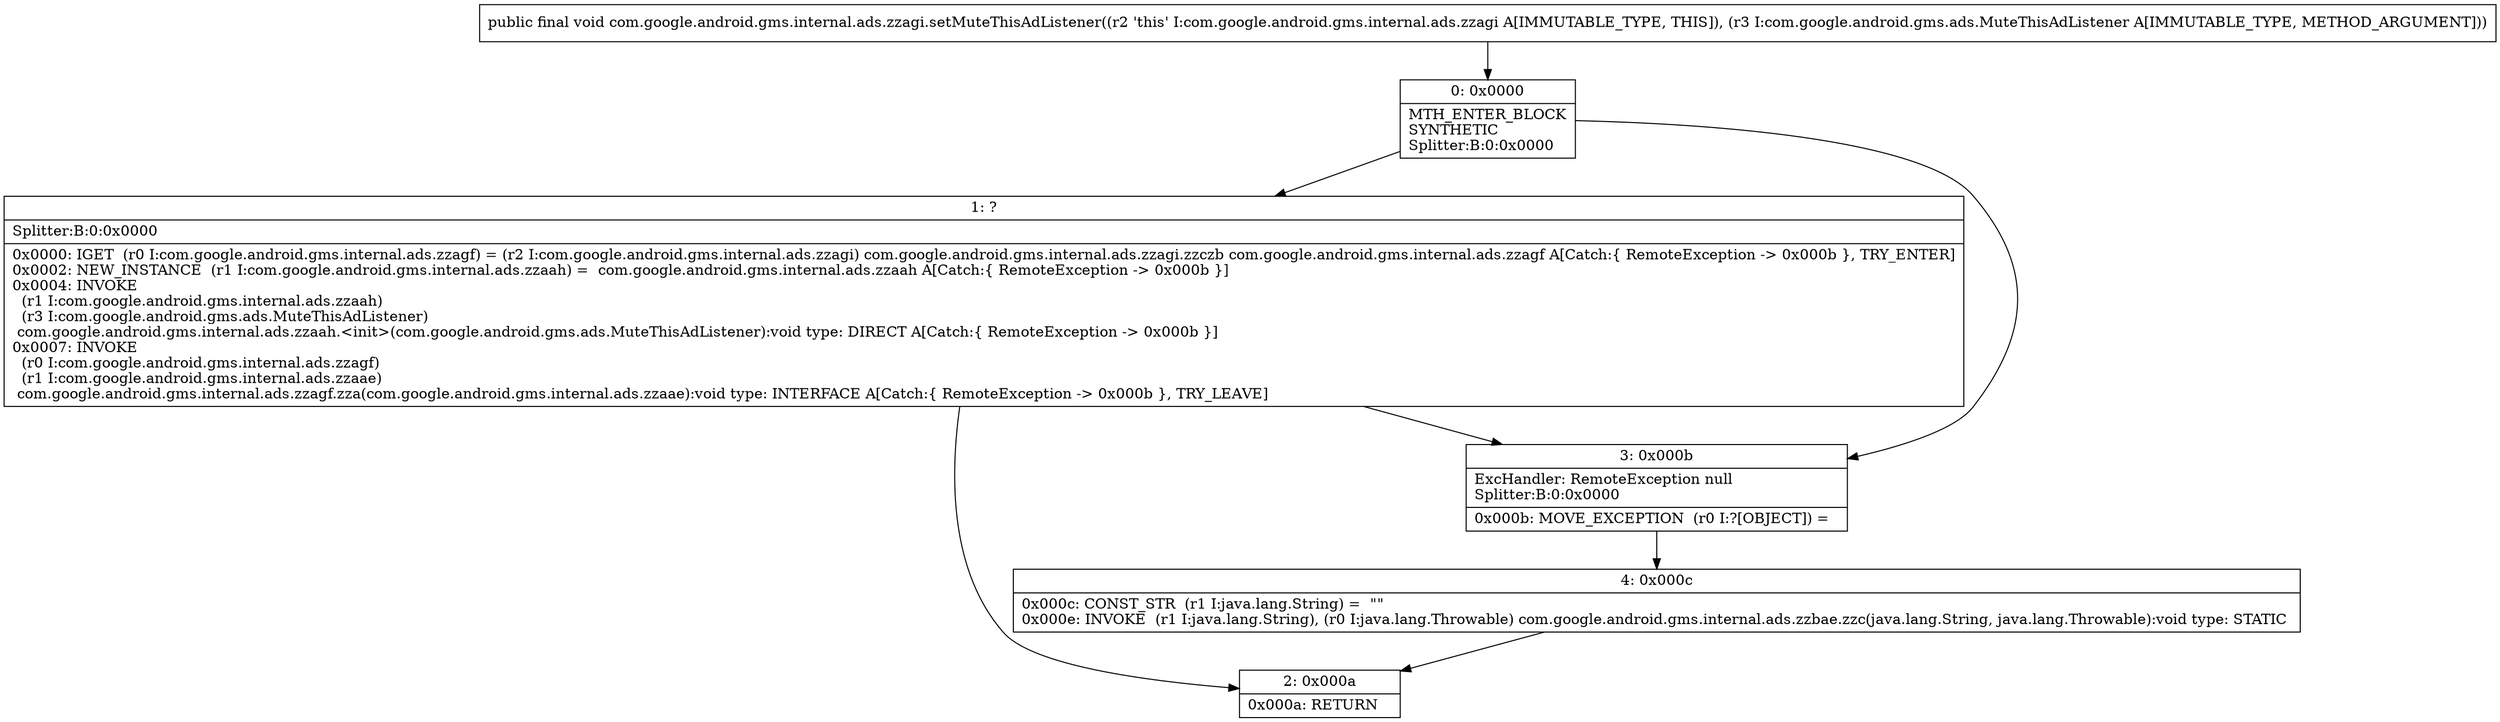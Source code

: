 digraph "CFG forcom.google.android.gms.internal.ads.zzagi.setMuteThisAdListener(Lcom\/google\/android\/gms\/ads\/MuteThisAdListener;)V" {
Node_0 [shape=record,label="{0\:\ 0x0000|MTH_ENTER_BLOCK\lSYNTHETIC\lSplitter:B:0:0x0000\l}"];
Node_1 [shape=record,label="{1\:\ ?|Splitter:B:0:0x0000\l|0x0000: IGET  (r0 I:com.google.android.gms.internal.ads.zzagf) = (r2 I:com.google.android.gms.internal.ads.zzagi) com.google.android.gms.internal.ads.zzagi.zzczb com.google.android.gms.internal.ads.zzagf A[Catch:\{ RemoteException \-\> 0x000b \}, TRY_ENTER]\l0x0002: NEW_INSTANCE  (r1 I:com.google.android.gms.internal.ads.zzaah) =  com.google.android.gms.internal.ads.zzaah A[Catch:\{ RemoteException \-\> 0x000b \}]\l0x0004: INVOKE  \l  (r1 I:com.google.android.gms.internal.ads.zzaah)\l  (r3 I:com.google.android.gms.ads.MuteThisAdListener)\l com.google.android.gms.internal.ads.zzaah.\<init\>(com.google.android.gms.ads.MuteThisAdListener):void type: DIRECT A[Catch:\{ RemoteException \-\> 0x000b \}]\l0x0007: INVOKE  \l  (r0 I:com.google.android.gms.internal.ads.zzagf)\l  (r1 I:com.google.android.gms.internal.ads.zzaae)\l com.google.android.gms.internal.ads.zzagf.zza(com.google.android.gms.internal.ads.zzaae):void type: INTERFACE A[Catch:\{ RemoteException \-\> 0x000b \}, TRY_LEAVE]\l}"];
Node_2 [shape=record,label="{2\:\ 0x000a|0x000a: RETURN   \l}"];
Node_3 [shape=record,label="{3\:\ 0x000b|ExcHandler: RemoteException null\lSplitter:B:0:0x0000\l|0x000b: MOVE_EXCEPTION  (r0 I:?[OBJECT]) =  \l}"];
Node_4 [shape=record,label="{4\:\ 0x000c|0x000c: CONST_STR  (r1 I:java.lang.String) =  \"\" \l0x000e: INVOKE  (r1 I:java.lang.String), (r0 I:java.lang.Throwable) com.google.android.gms.internal.ads.zzbae.zzc(java.lang.String, java.lang.Throwable):void type: STATIC \l}"];
MethodNode[shape=record,label="{public final void com.google.android.gms.internal.ads.zzagi.setMuteThisAdListener((r2 'this' I:com.google.android.gms.internal.ads.zzagi A[IMMUTABLE_TYPE, THIS]), (r3 I:com.google.android.gms.ads.MuteThisAdListener A[IMMUTABLE_TYPE, METHOD_ARGUMENT])) }"];
MethodNode -> Node_0;
Node_0 -> Node_1;
Node_0 -> Node_3;
Node_1 -> Node_2;
Node_1 -> Node_3;
Node_3 -> Node_4;
Node_4 -> Node_2;
}

